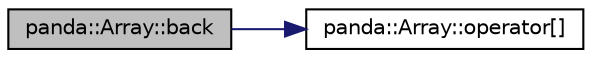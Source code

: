 digraph G
{
  edge [fontname="Helvetica",fontsize="10",labelfontname="Helvetica",labelfontsize="10"];
  node [fontname="Helvetica",fontsize="10",shape=record];
  rankdir=LR;
  Node1 [label="panda::Array::back",height=0.2,width=0.4,color="black", fillcolor="grey75", style="filled" fontcolor="black"];
  Node1 -> Node2 [color="midnightblue",fontsize="10",style="solid"];
  Node2 [label="panda::Array::operator[]",height=0.2,width=0.4,color="black", fillcolor="white", style="filled",URL="$classpanda_1_1Array.html#aaf72094bc5c101f74966d9aac34066cf",tooltip="Element accessor with no range check."];
}
